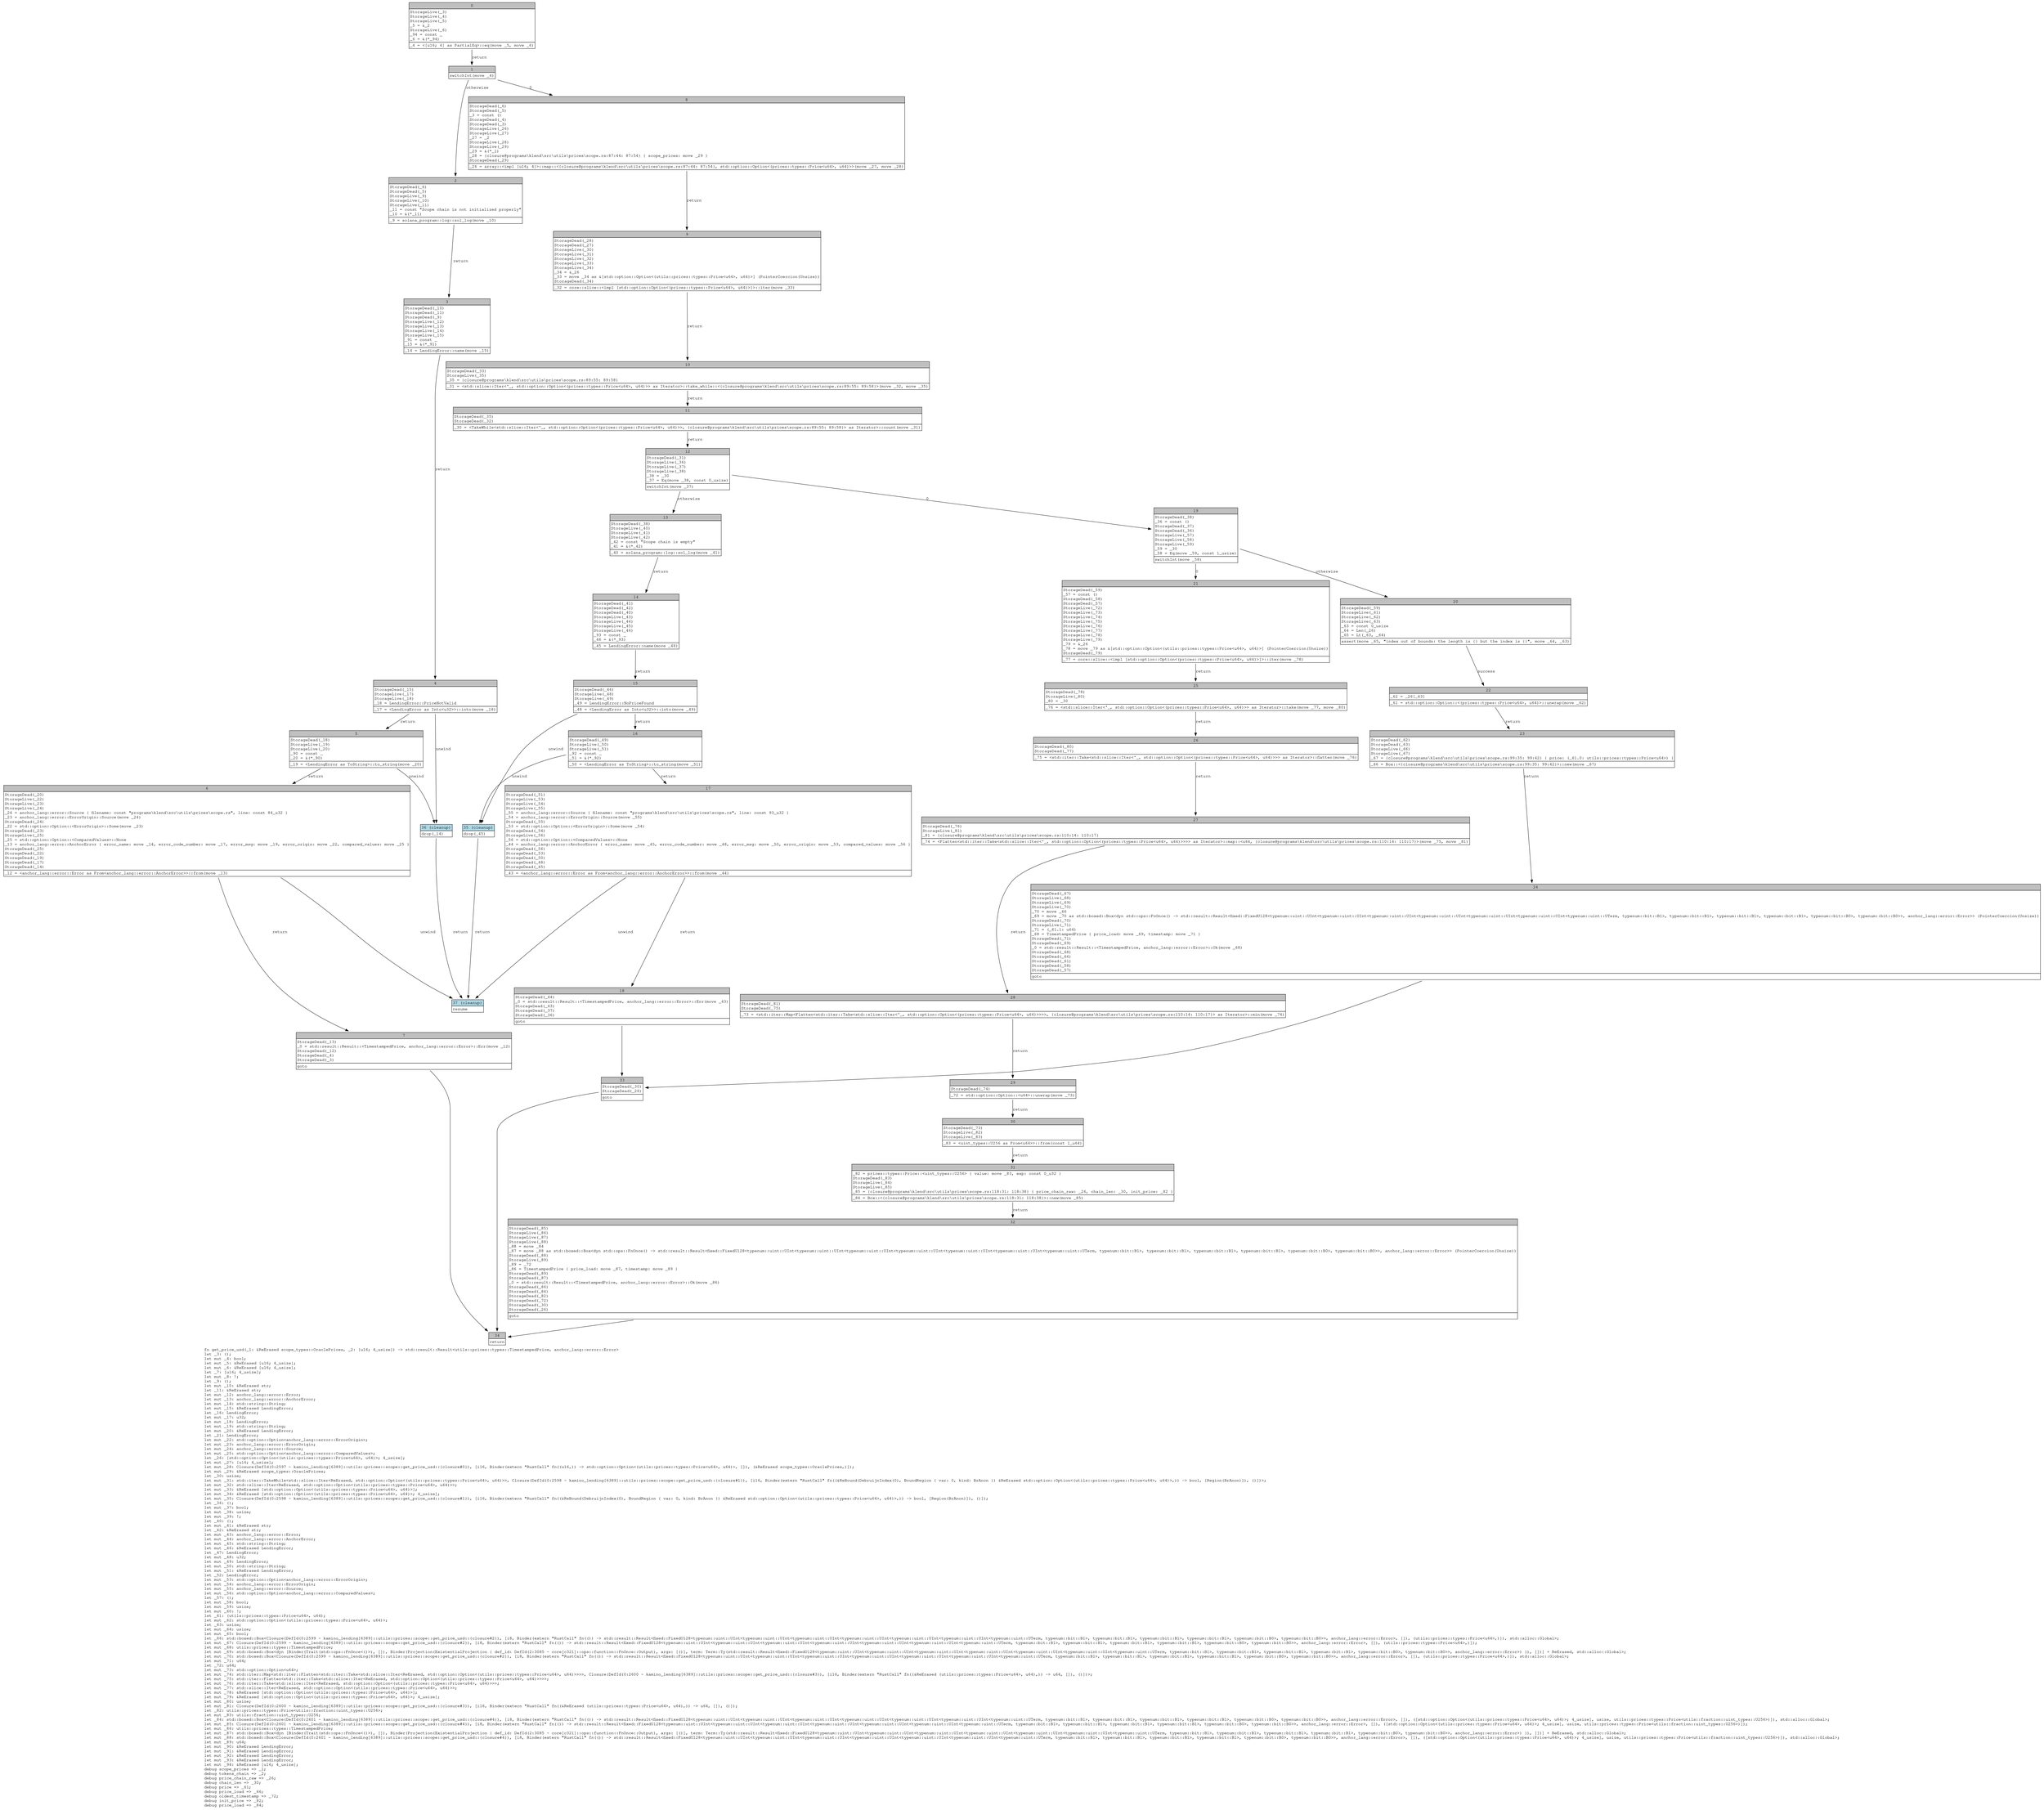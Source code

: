 digraph Mir_0_2596 {
    graph [fontname="Courier, monospace"];
    node [fontname="Courier, monospace"];
    edge [fontname="Courier, monospace"];
    label=<fn get_price_usd(_1: &amp;ReErased scope_types::OraclePrices, _2: [u16; 4_usize]) -&gt; std::result::Result&lt;utils::prices::types::TimestampedPrice, anchor_lang::error::Error&gt;<br align="left"/>let _3: ();<br align="left"/>let mut _4: bool;<br align="left"/>let mut _5: &amp;ReErased [u16; 4_usize];<br align="left"/>let mut _6: &amp;ReErased [u16; 4_usize];<br align="left"/>let _7: [u16; 4_usize];<br align="left"/>let mut _8: !;<br align="left"/>let _9: ();<br align="left"/>let mut _10: &amp;ReErased str;<br align="left"/>let _11: &amp;ReErased str;<br align="left"/>let mut _12: anchor_lang::error::Error;<br align="left"/>let mut _13: anchor_lang::error::AnchorError;<br align="left"/>let mut _14: std::string::String;<br align="left"/>let mut _15: &amp;ReErased LendingError;<br align="left"/>let _16: LendingError;<br align="left"/>let mut _17: u32;<br align="left"/>let mut _18: LendingError;<br align="left"/>let mut _19: std::string::String;<br align="left"/>let mut _20: &amp;ReErased LendingError;<br align="left"/>let _21: LendingError;<br align="left"/>let mut _22: std::option::Option&lt;anchor_lang::error::ErrorOrigin&gt;;<br align="left"/>let mut _23: anchor_lang::error::ErrorOrigin;<br align="left"/>let mut _24: anchor_lang::error::Source;<br align="left"/>let mut _25: std::option::Option&lt;anchor_lang::error::ComparedValues&gt;;<br align="left"/>let _26: [std::option::Option&lt;(utils::prices::types::Price&lt;u64&gt;, u64)&gt;; 4_usize];<br align="left"/>let mut _27: [u16; 4_usize];<br align="left"/>let mut _28: Closure(DefId(0:2597 ~ kamino_lending[6389]::utils::prices::scope::get_price_usd::{closure#0}), [i16, Binder(extern &quot;RustCall&quot; fn((u16,)) -&gt; std::option::Option&lt;(utils::prices::types::Price&lt;u64&gt;, u64)&gt;, []), (&amp;ReErased scope_types::OraclePrices,)]);<br align="left"/>let mut _29: &amp;ReErased scope_types::OraclePrices;<br align="left"/>let _30: usize;<br align="left"/>let mut _31: std::iter::TakeWhile&lt;std::slice::Iter&lt;ReErased, std::option::Option&lt;(utils::prices::types::Price&lt;u64&gt;, u64)&gt;&gt;, Closure(DefId(0:2598 ~ kamino_lending[6389]::utils::prices::scope::get_price_usd::{closure#1}), [i16, Binder(extern &quot;RustCall&quot; fn((&amp;ReBound(DebruijnIndex(0), BoundRegion { var: 0, kind: BrAnon }) &amp;ReErased std::option::Option&lt;(utils::prices::types::Price&lt;u64&gt;, u64)&gt;,)) -&gt; bool, [Region(BrAnon)]), ()])&gt;;<br align="left"/>let mut _32: std::slice::Iter&lt;ReErased, std::option::Option&lt;(utils::prices::types::Price&lt;u64&gt;, u64)&gt;&gt;;<br align="left"/>let mut _33: &amp;ReErased [std::option::Option&lt;(utils::prices::types::Price&lt;u64&gt;, u64)&gt;];<br align="left"/>let mut _34: &amp;ReErased [std::option::Option&lt;(utils::prices::types::Price&lt;u64&gt;, u64)&gt;; 4_usize];<br align="left"/>let mut _35: Closure(DefId(0:2598 ~ kamino_lending[6389]::utils::prices::scope::get_price_usd::{closure#1}), [i16, Binder(extern &quot;RustCall&quot; fn((&amp;ReBound(DebruijnIndex(0), BoundRegion { var: 0, kind: BrAnon }) &amp;ReErased std::option::Option&lt;(utils::prices::types::Price&lt;u64&gt;, u64)&gt;,)) -&gt; bool, [Region(BrAnon)]), ()]);<br align="left"/>let _36: ();<br align="left"/>let mut _37: bool;<br align="left"/>let mut _38: usize;<br align="left"/>let mut _39: !;<br align="left"/>let _40: ();<br align="left"/>let mut _41: &amp;ReErased str;<br align="left"/>let _42: &amp;ReErased str;<br align="left"/>let mut _43: anchor_lang::error::Error;<br align="left"/>let mut _44: anchor_lang::error::AnchorError;<br align="left"/>let mut _45: std::string::String;<br align="left"/>let mut _46: &amp;ReErased LendingError;<br align="left"/>let _47: LendingError;<br align="left"/>let mut _48: u32;<br align="left"/>let mut _49: LendingError;<br align="left"/>let mut _50: std::string::String;<br align="left"/>let mut _51: &amp;ReErased LendingError;<br align="left"/>let _52: LendingError;<br align="left"/>let mut _53: std::option::Option&lt;anchor_lang::error::ErrorOrigin&gt;;<br align="left"/>let mut _54: anchor_lang::error::ErrorOrigin;<br align="left"/>let mut _55: anchor_lang::error::Source;<br align="left"/>let mut _56: std::option::Option&lt;anchor_lang::error::ComparedValues&gt;;<br align="left"/>let _57: ();<br align="left"/>let mut _58: bool;<br align="left"/>let mut _59: usize;<br align="left"/>let mut _60: !;<br align="left"/>let _61: (utils::prices::types::Price&lt;u64&gt;, u64);<br align="left"/>let mut _62: std::option::Option&lt;(utils::prices::types::Price&lt;u64&gt;, u64)&gt;;<br align="left"/>let _63: usize;<br align="left"/>let mut _64: usize;<br align="left"/>let mut _65: bool;<br align="left"/>let _66: std::boxed::Box&lt;Closure(DefId(0:2599 ~ kamino_lending[6389]::utils::prices::scope::get_price_usd::{closure#2}), [i8, Binder(extern &quot;RustCall&quot; fn(()) -&gt; std::result::Result&lt;fixed::FixedU128&lt;typenum::uint::UInt&lt;typenum::uint::UInt&lt;typenum::uint::UInt&lt;typenum::uint::UInt&lt;typenum::uint::UInt&lt;typenum::uint::UInt&lt;typenum::uint::UTerm, typenum::bit::B1&gt;, typenum::bit::B1&gt;, typenum::bit::B1&gt;, typenum::bit::B1&gt;, typenum::bit::B0&gt;, typenum::bit::B0&gt;&gt;, anchor_lang::error::Error&gt;, []), (utils::prices::types::Price&lt;u64&gt;,)]), std::alloc::Global&gt;;<br align="left"/>let mut _67: Closure(DefId(0:2599 ~ kamino_lending[6389]::utils::prices::scope::get_price_usd::{closure#2}), [i8, Binder(extern &quot;RustCall&quot; fn(()) -&gt; std::result::Result&lt;fixed::FixedU128&lt;typenum::uint::UInt&lt;typenum::uint::UInt&lt;typenum::uint::UInt&lt;typenum::uint::UInt&lt;typenum::uint::UInt&lt;typenum::uint::UInt&lt;typenum::uint::UTerm, typenum::bit::B1&gt;, typenum::bit::B1&gt;, typenum::bit::B1&gt;, typenum::bit::B1&gt;, typenum::bit::B0&gt;, typenum::bit::B0&gt;&gt;, anchor_lang::error::Error&gt;, []), (utils::prices::types::Price&lt;u64&gt;,)]);<br align="left"/>let mut _68: utils::prices::types::TimestampedPrice;<br align="left"/>let mut _69: std::boxed::Box&lt;dyn [Binder(Trait(std::ops::FnOnce&lt;()&gt;), []), Binder(Projection(ExistentialProjection { def_id: DefId(2:3085 ~ core[c321]::ops::function::FnOnce::Output), args: [()], term: Term::Ty(std::result::Result&lt;fixed::FixedU128&lt;typenum::uint::UInt&lt;typenum::uint::UInt&lt;typenum::uint::UInt&lt;typenum::uint::UInt&lt;typenum::uint::UInt&lt;typenum::uint::UInt&lt;typenum::uint::UTerm, typenum::bit::B1&gt;, typenum::bit::B1&gt;, typenum::bit::B1&gt;, typenum::bit::B1&gt;, typenum::bit::B0&gt;, typenum::bit::B0&gt;&gt;, anchor_lang::error::Error&gt;) }), [])] + ReErased, std::alloc::Global&gt;;<br align="left"/>let mut _70: std::boxed::Box&lt;Closure(DefId(0:2599 ~ kamino_lending[6389]::utils::prices::scope::get_price_usd::{closure#2}), [i8, Binder(extern &quot;RustCall&quot; fn(()) -&gt; std::result::Result&lt;fixed::FixedU128&lt;typenum::uint::UInt&lt;typenum::uint::UInt&lt;typenum::uint::UInt&lt;typenum::uint::UInt&lt;typenum::uint::UInt&lt;typenum::uint::UInt&lt;typenum::uint::UTerm, typenum::bit::B1&gt;, typenum::bit::B1&gt;, typenum::bit::B1&gt;, typenum::bit::B1&gt;, typenum::bit::B0&gt;, typenum::bit::B0&gt;&gt;, anchor_lang::error::Error&gt;, []), (utils::prices::types::Price&lt;u64&gt;,)]), std::alloc::Global&gt;;<br align="left"/>let mut _71: u64;<br align="left"/>let _72: u64;<br align="left"/>let mut _73: std::option::Option&lt;u64&gt;;<br align="left"/>let mut _74: std::iter::Map&lt;std::iter::Flatten&lt;std::iter::Take&lt;std::slice::Iter&lt;ReErased, std::option::Option&lt;(utils::prices::types::Price&lt;u64&gt;, u64)&gt;&gt;&gt;&gt;, Closure(DefId(0:2600 ~ kamino_lending[6389]::utils::prices::scope::get_price_usd::{closure#3}), [i16, Binder(extern &quot;RustCall&quot; fn((&amp;ReErased (utils::prices::types::Price&lt;u64&gt;, u64),)) -&gt; u64, []), ()])&gt;;<br align="left"/>let mut _75: std::iter::Flatten&lt;std::iter::Take&lt;std::slice::Iter&lt;ReErased, std::option::Option&lt;(utils::prices::types::Price&lt;u64&gt;, u64)&gt;&gt;&gt;&gt;;<br align="left"/>let mut _76: std::iter::Take&lt;std::slice::Iter&lt;ReErased, std::option::Option&lt;(utils::prices::types::Price&lt;u64&gt;, u64)&gt;&gt;&gt;;<br align="left"/>let mut _77: std::slice::Iter&lt;ReErased, std::option::Option&lt;(utils::prices::types::Price&lt;u64&gt;, u64)&gt;&gt;;<br align="left"/>let mut _78: &amp;ReErased [std::option::Option&lt;(utils::prices::types::Price&lt;u64&gt;, u64)&gt;];<br align="left"/>let mut _79: &amp;ReErased [std::option::Option&lt;(utils::prices::types::Price&lt;u64&gt;, u64)&gt;; 4_usize];<br align="left"/>let mut _80: usize;<br align="left"/>let mut _81: Closure(DefId(0:2600 ~ kamino_lending[6389]::utils::prices::scope::get_price_usd::{closure#3}), [i16, Binder(extern &quot;RustCall&quot; fn((&amp;ReErased (utils::prices::types::Price&lt;u64&gt;, u64),)) -&gt; u64, []), ()]);<br align="left"/>let _82: utils::prices::types::Price&lt;utils::fraction::uint_types::U256&gt;;<br align="left"/>let mut _83: utils::fraction::uint_types::U256;<br align="left"/>let _84: std::boxed::Box&lt;Closure(DefId(0:2601 ~ kamino_lending[6389]::utils::prices::scope::get_price_usd::{closure#4}), [i8, Binder(extern &quot;RustCall&quot; fn(()) -&gt; std::result::Result&lt;fixed::FixedU128&lt;typenum::uint::UInt&lt;typenum::uint::UInt&lt;typenum::uint::UInt&lt;typenum::uint::UInt&lt;typenum::uint::UInt&lt;typenum::uint::UInt&lt;typenum::uint::UTerm, typenum::bit::B1&gt;, typenum::bit::B1&gt;, typenum::bit::B1&gt;, typenum::bit::B1&gt;, typenum::bit::B0&gt;, typenum::bit::B0&gt;&gt;, anchor_lang::error::Error&gt;, []), ([std::option::Option&lt;(utils::prices::types::Price&lt;u64&gt;, u64)&gt;; 4_usize], usize, utils::prices::types::Price&lt;utils::fraction::uint_types::U256&gt;)]), std::alloc::Global&gt;;<br align="left"/>let mut _85: Closure(DefId(0:2601 ~ kamino_lending[6389]::utils::prices::scope::get_price_usd::{closure#4}), [i8, Binder(extern &quot;RustCall&quot; fn(()) -&gt; std::result::Result&lt;fixed::FixedU128&lt;typenum::uint::UInt&lt;typenum::uint::UInt&lt;typenum::uint::UInt&lt;typenum::uint::UInt&lt;typenum::uint::UInt&lt;typenum::uint::UInt&lt;typenum::uint::UTerm, typenum::bit::B1&gt;, typenum::bit::B1&gt;, typenum::bit::B1&gt;, typenum::bit::B1&gt;, typenum::bit::B0&gt;, typenum::bit::B0&gt;&gt;, anchor_lang::error::Error&gt;, []), ([std::option::Option&lt;(utils::prices::types::Price&lt;u64&gt;, u64)&gt;; 4_usize], usize, utils::prices::types::Price&lt;utils::fraction::uint_types::U256&gt;)]);<br align="left"/>let mut _86: utils::prices::types::TimestampedPrice;<br align="left"/>let mut _87: std::boxed::Box&lt;dyn [Binder(Trait(std::ops::FnOnce&lt;()&gt;), []), Binder(Projection(ExistentialProjection { def_id: DefId(2:3085 ~ core[c321]::ops::function::FnOnce::Output), args: [()], term: Term::Ty(std::result::Result&lt;fixed::FixedU128&lt;typenum::uint::UInt&lt;typenum::uint::UInt&lt;typenum::uint::UInt&lt;typenum::uint::UInt&lt;typenum::uint::UInt&lt;typenum::uint::UInt&lt;typenum::uint::UTerm, typenum::bit::B1&gt;, typenum::bit::B1&gt;, typenum::bit::B1&gt;, typenum::bit::B1&gt;, typenum::bit::B0&gt;, typenum::bit::B0&gt;&gt;, anchor_lang::error::Error&gt;) }), [])] + ReErased, std::alloc::Global&gt;;<br align="left"/>let mut _88: std::boxed::Box&lt;Closure(DefId(0:2601 ~ kamino_lending[6389]::utils::prices::scope::get_price_usd::{closure#4}), [i8, Binder(extern &quot;RustCall&quot; fn(()) -&gt; std::result::Result&lt;fixed::FixedU128&lt;typenum::uint::UInt&lt;typenum::uint::UInt&lt;typenum::uint::UInt&lt;typenum::uint::UInt&lt;typenum::uint::UInt&lt;typenum::uint::UInt&lt;typenum::uint::UTerm, typenum::bit::B1&gt;, typenum::bit::B1&gt;, typenum::bit::B1&gt;, typenum::bit::B1&gt;, typenum::bit::B0&gt;, typenum::bit::B0&gt;&gt;, anchor_lang::error::Error&gt;, []), ([std::option::Option&lt;(utils::prices::types::Price&lt;u64&gt;, u64)&gt;; 4_usize], usize, utils::prices::types::Price&lt;utils::fraction::uint_types::U256&gt;)]), std::alloc::Global&gt;;<br align="left"/>let mut _89: u64;<br align="left"/>let mut _90: &amp;ReErased LendingError;<br align="left"/>let mut _91: &amp;ReErased LendingError;<br align="left"/>let mut _92: &amp;ReErased LendingError;<br align="left"/>let mut _93: &amp;ReErased LendingError;<br align="left"/>let mut _94: &amp;ReErased [u16; 4_usize];<br align="left"/>debug scope_prices =&gt; _1;<br align="left"/>debug tokens_chain =&gt; _2;<br align="left"/>debug price_chain_raw =&gt; _26;<br align="left"/>debug chain_len =&gt; _30;<br align="left"/>debug price =&gt; _61;<br align="left"/>debug price_load =&gt; _66;<br align="left"/>debug oldest_timestamp =&gt; _72;<br align="left"/>debug init_price =&gt; _82;<br align="left"/>debug price_load =&gt; _84;<br align="left"/>>;
    bb0__0_2596 [shape="none", label=<<table border="0" cellborder="1" cellspacing="0"><tr><td bgcolor="gray" align="center" colspan="1">0</td></tr><tr><td align="left" balign="left">StorageLive(_3)<br/>StorageLive(_4)<br/>StorageLive(_5)<br/>_5 = &amp;_2<br/>StorageLive(_6)<br/>_94 = const _<br/>_6 = &amp;(*_94)<br/></td></tr><tr><td align="left">_4 = &lt;[u16; 4] as PartialEq&gt;::eq(move _5, move _6)</td></tr></table>>];
    bb1__0_2596 [shape="none", label=<<table border="0" cellborder="1" cellspacing="0"><tr><td bgcolor="gray" align="center" colspan="1">1</td></tr><tr><td align="left">switchInt(move _4)</td></tr></table>>];
    bb2__0_2596 [shape="none", label=<<table border="0" cellborder="1" cellspacing="0"><tr><td bgcolor="gray" align="center" colspan="1">2</td></tr><tr><td align="left" balign="left">StorageDead(_6)<br/>StorageDead(_5)<br/>StorageLive(_9)<br/>StorageLive(_10)<br/>StorageLive(_11)<br/>_11 = const &quot;Scope chain is not initialized properly&quot;<br/>_10 = &amp;(*_11)<br/></td></tr><tr><td align="left">_9 = solana_program::log::sol_log(move _10)</td></tr></table>>];
    bb3__0_2596 [shape="none", label=<<table border="0" cellborder="1" cellspacing="0"><tr><td bgcolor="gray" align="center" colspan="1">3</td></tr><tr><td align="left" balign="left">StorageDead(_10)<br/>StorageDead(_11)<br/>StorageDead(_9)<br/>StorageLive(_12)<br/>StorageLive(_13)<br/>StorageLive(_14)<br/>StorageLive(_15)<br/>_91 = const _<br/>_15 = &amp;(*_91)<br/></td></tr><tr><td align="left">_14 = LendingError::name(move _15)</td></tr></table>>];
    bb4__0_2596 [shape="none", label=<<table border="0" cellborder="1" cellspacing="0"><tr><td bgcolor="gray" align="center" colspan="1">4</td></tr><tr><td align="left" balign="left">StorageDead(_15)<br/>StorageLive(_17)<br/>StorageLive(_18)<br/>_18 = LendingError::PriceNotValid<br/></td></tr><tr><td align="left">_17 = &lt;LendingError as Into&lt;u32&gt;&gt;::into(move _18)</td></tr></table>>];
    bb5__0_2596 [shape="none", label=<<table border="0" cellborder="1" cellspacing="0"><tr><td bgcolor="gray" align="center" colspan="1">5</td></tr><tr><td align="left" balign="left">StorageDead(_18)<br/>StorageLive(_19)<br/>StorageLive(_20)<br/>_90 = const _<br/>_20 = &amp;(*_90)<br/></td></tr><tr><td align="left">_19 = &lt;LendingError as ToString&gt;::to_string(move _20)</td></tr></table>>];
    bb6__0_2596 [shape="none", label=<<table border="0" cellborder="1" cellspacing="0"><tr><td bgcolor="gray" align="center" colspan="1">6</td></tr><tr><td align="left" balign="left">StorageDead(_20)<br/>StorageLive(_22)<br/>StorageLive(_23)<br/>StorageLive(_24)<br/>_24 = anchor_lang::error::Source { filename: const &quot;programs\\klend\\src\\utils\\prices\\scope.rs&quot;, line: const 84_u32 }<br/>_23 = anchor_lang::error::ErrorOrigin::Source(move _24)<br/>StorageDead(_24)<br/>_22 = std::option::Option::&lt;ErrorOrigin&gt;::Some(move _23)<br/>StorageDead(_23)<br/>StorageLive(_25)<br/>_25 = std::option::Option::&lt;ComparedValues&gt;::None<br/>_13 = anchor_lang::error::AnchorError { error_name: move _14, error_code_number: move _17, error_msg: move _19, error_origin: move _22, compared_values: move _25 }<br/>StorageDead(_25)<br/>StorageDead(_22)<br/>StorageDead(_19)<br/>StorageDead(_17)<br/>StorageDead(_14)<br/></td></tr><tr><td align="left">_12 = &lt;anchor_lang::error::Error as From&lt;anchor_lang::error::AnchorError&gt;&gt;::from(move _13)</td></tr></table>>];
    bb7__0_2596 [shape="none", label=<<table border="0" cellborder="1" cellspacing="0"><tr><td bgcolor="gray" align="center" colspan="1">7</td></tr><tr><td align="left" balign="left">StorageDead(_13)<br/>_0 = std::result::Result::&lt;TimestampedPrice, anchor_lang::error::Error&gt;::Err(move _12)<br/>StorageDead(_12)<br/>StorageDead(_4)<br/>StorageDead(_3)<br/></td></tr><tr><td align="left">goto</td></tr></table>>];
    bb8__0_2596 [shape="none", label=<<table border="0" cellborder="1" cellspacing="0"><tr><td bgcolor="gray" align="center" colspan="1">8</td></tr><tr><td align="left" balign="left">StorageDead(_6)<br/>StorageDead(_5)<br/>_3 = const ()<br/>StorageDead(_4)<br/>StorageDead(_3)<br/>StorageLive(_26)<br/>StorageLive(_27)<br/>_27 = _2<br/>StorageLive(_28)<br/>StorageLive(_29)<br/>_29 = &amp;(*_1)<br/>_28 = {closure@programs\klend\src\utils\prices\scope.rs:87:44: 87:54} { scope_prices: move _29 }<br/>StorageDead(_29)<br/></td></tr><tr><td align="left">_26 = array::&lt;impl [u16; 4]&gt;::map::&lt;{closure@programs\klend\src\utils\prices\scope.rs:87:44: 87:54}, std::option::Option&lt;(prices::types::Price&lt;u64&gt;, u64)&gt;&gt;(move _27, move _28)</td></tr></table>>];
    bb9__0_2596 [shape="none", label=<<table border="0" cellborder="1" cellspacing="0"><tr><td bgcolor="gray" align="center" colspan="1">9</td></tr><tr><td align="left" balign="left">StorageDead(_28)<br/>StorageDead(_27)<br/>StorageLive(_30)<br/>StorageLive(_31)<br/>StorageLive(_32)<br/>StorageLive(_33)<br/>StorageLive(_34)<br/>_34 = &amp;_26<br/>_33 = move _34 as &amp;[std::option::Option&lt;(utils::prices::types::Price&lt;u64&gt;, u64)&gt;] (PointerCoercion(Unsize))<br/>StorageDead(_34)<br/></td></tr><tr><td align="left">_32 = core::slice::&lt;impl [std::option::Option&lt;(prices::types::Price&lt;u64&gt;, u64)&gt;]&gt;::iter(move _33)</td></tr></table>>];
    bb10__0_2596 [shape="none", label=<<table border="0" cellborder="1" cellspacing="0"><tr><td bgcolor="gray" align="center" colspan="1">10</td></tr><tr><td align="left" balign="left">StorageDead(_33)<br/>StorageLive(_35)<br/>_35 = {closure@programs\klend\src\utils\prices\scope.rs:89:55: 89:58}<br/></td></tr><tr><td align="left">_31 = &lt;std::slice::Iter&lt;'_, std::option::Option&lt;(prices::types::Price&lt;u64&gt;, u64)&gt;&gt; as Iterator&gt;::take_while::&lt;{closure@programs\klend\src\utils\prices\scope.rs:89:55: 89:58}&gt;(move _32, move _35)</td></tr></table>>];
    bb11__0_2596 [shape="none", label=<<table border="0" cellborder="1" cellspacing="0"><tr><td bgcolor="gray" align="center" colspan="1">11</td></tr><tr><td align="left" balign="left">StorageDead(_35)<br/>StorageDead(_32)<br/></td></tr><tr><td align="left">_30 = &lt;TakeWhile&lt;std::slice::Iter&lt;'_, std::option::Option&lt;(prices::types::Price&lt;u64&gt;, u64)&gt;&gt;, {closure@programs\klend\src\utils\prices\scope.rs:89:55: 89:58}&gt; as Iterator&gt;::count(move _31)</td></tr></table>>];
    bb12__0_2596 [shape="none", label=<<table border="0" cellborder="1" cellspacing="0"><tr><td bgcolor="gray" align="center" colspan="1">12</td></tr><tr><td align="left" balign="left">StorageDead(_31)<br/>StorageLive(_36)<br/>StorageLive(_37)<br/>StorageLive(_38)<br/>_38 = _30<br/>_37 = Eq(move _38, const 0_usize)<br/></td></tr><tr><td align="left">switchInt(move _37)</td></tr></table>>];
    bb13__0_2596 [shape="none", label=<<table border="0" cellborder="1" cellspacing="0"><tr><td bgcolor="gray" align="center" colspan="1">13</td></tr><tr><td align="left" balign="left">StorageDead(_38)<br/>StorageLive(_40)<br/>StorageLive(_41)<br/>StorageLive(_42)<br/>_42 = const &quot;Scope chain is empty&quot;<br/>_41 = &amp;(*_42)<br/></td></tr><tr><td align="left">_40 = solana_program::log::sol_log(move _41)</td></tr></table>>];
    bb14__0_2596 [shape="none", label=<<table border="0" cellborder="1" cellspacing="0"><tr><td bgcolor="gray" align="center" colspan="1">14</td></tr><tr><td align="left" balign="left">StorageDead(_41)<br/>StorageDead(_42)<br/>StorageDead(_40)<br/>StorageLive(_43)<br/>StorageLive(_44)<br/>StorageLive(_45)<br/>StorageLive(_46)<br/>_93 = const _<br/>_46 = &amp;(*_93)<br/></td></tr><tr><td align="left">_45 = LendingError::name(move _46)</td></tr></table>>];
    bb15__0_2596 [shape="none", label=<<table border="0" cellborder="1" cellspacing="0"><tr><td bgcolor="gray" align="center" colspan="1">15</td></tr><tr><td align="left" balign="left">StorageDead(_46)<br/>StorageLive(_48)<br/>StorageLive(_49)<br/>_49 = LendingError::NoPriceFound<br/></td></tr><tr><td align="left">_48 = &lt;LendingError as Into&lt;u32&gt;&gt;::into(move _49)</td></tr></table>>];
    bb16__0_2596 [shape="none", label=<<table border="0" cellborder="1" cellspacing="0"><tr><td bgcolor="gray" align="center" colspan="1">16</td></tr><tr><td align="left" balign="left">StorageDead(_49)<br/>StorageLive(_50)<br/>StorageLive(_51)<br/>_92 = const _<br/>_51 = &amp;(*_92)<br/></td></tr><tr><td align="left">_50 = &lt;LendingError as ToString&gt;::to_string(move _51)</td></tr></table>>];
    bb17__0_2596 [shape="none", label=<<table border="0" cellborder="1" cellspacing="0"><tr><td bgcolor="gray" align="center" colspan="1">17</td></tr><tr><td align="left" balign="left">StorageDead(_51)<br/>StorageLive(_53)<br/>StorageLive(_54)<br/>StorageLive(_55)<br/>_55 = anchor_lang::error::Source { filename: const &quot;programs\\klend\\src\\utils\\prices\\scope.rs&quot;, line: const 93_u32 }<br/>_54 = anchor_lang::error::ErrorOrigin::Source(move _55)<br/>StorageDead(_55)<br/>_53 = std::option::Option::&lt;ErrorOrigin&gt;::Some(move _54)<br/>StorageDead(_54)<br/>StorageLive(_56)<br/>_56 = std::option::Option::&lt;ComparedValues&gt;::None<br/>_44 = anchor_lang::error::AnchorError { error_name: move _45, error_code_number: move _48, error_msg: move _50, error_origin: move _53, compared_values: move _56 }<br/>StorageDead(_56)<br/>StorageDead(_53)<br/>StorageDead(_50)<br/>StorageDead(_48)<br/>StorageDead(_45)<br/></td></tr><tr><td align="left">_43 = &lt;anchor_lang::error::Error as From&lt;anchor_lang::error::AnchorError&gt;&gt;::from(move _44)</td></tr></table>>];
    bb18__0_2596 [shape="none", label=<<table border="0" cellborder="1" cellspacing="0"><tr><td bgcolor="gray" align="center" colspan="1">18</td></tr><tr><td align="left" balign="left">StorageDead(_44)<br/>_0 = std::result::Result::&lt;TimestampedPrice, anchor_lang::error::Error&gt;::Err(move _43)<br/>StorageDead(_43)<br/>StorageDead(_37)<br/>StorageDead(_36)<br/></td></tr><tr><td align="left">goto</td></tr></table>>];
    bb19__0_2596 [shape="none", label=<<table border="0" cellborder="1" cellspacing="0"><tr><td bgcolor="gray" align="center" colspan="1">19</td></tr><tr><td align="left" balign="left">StorageDead(_38)<br/>_36 = const ()<br/>StorageDead(_37)<br/>StorageDead(_36)<br/>StorageLive(_57)<br/>StorageLive(_58)<br/>StorageLive(_59)<br/>_59 = _30<br/>_58 = Eq(move _59, const 1_usize)<br/></td></tr><tr><td align="left">switchInt(move _58)</td></tr></table>>];
    bb20__0_2596 [shape="none", label=<<table border="0" cellborder="1" cellspacing="0"><tr><td bgcolor="gray" align="center" colspan="1">20</td></tr><tr><td align="left" balign="left">StorageDead(_59)<br/>StorageLive(_61)<br/>StorageLive(_62)<br/>StorageLive(_63)<br/>_63 = const 0_usize<br/>_64 = Len(_26)<br/>_65 = Lt(_63, _64)<br/></td></tr><tr><td align="left">assert(move _65, &quot;index out of bounds: the length is {} but the index is {}&quot;, move _64, _63)</td></tr></table>>];
    bb21__0_2596 [shape="none", label=<<table border="0" cellborder="1" cellspacing="0"><tr><td bgcolor="gray" align="center" colspan="1">21</td></tr><tr><td align="left" balign="left">StorageDead(_59)<br/>_57 = const ()<br/>StorageDead(_58)<br/>StorageDead(_57)<br/>StorageLive(_72)<br/>StorageLive(_73)<br/>StorageLive(_74)<br/>StorageLive(_75)<br/>StorageLive(_76)<br/>StorageLive(_77)<br/>StorageLive(_78)<br/>StorageLive(_79)<br/>_79 = &amp;_26<br/>_78 = move _79 as &amp;[std::option::Option&lt;(utils::prices::types::Price&lt;u64&gt;, u64)&gt;] (PointerCoercion(Unsize))<br/>StorageDead(_79)<br/></td></tr><tr><td align="left">_77 = core::slice::&lt;impl [std::option::Option&lt;(prices::types::Price&lt;u64&gt;, u64)&gt;]&gt;::iter(move _78)</td></tr></table>>];
    bb22__0_2596 [shape="none", label=<<table border="0" cellborder="1" cellspacing="0"><tr><td bgcolor="gray" align="center" colspan="1">22</td></tr><tr><td align="left" balign="left">_62 = _26[_63]<br/></td></tr><tr><td align="left">_61 = std::option::Option::&lt;(prices::types::Price&lt;u64&gt;, u64)&gt;::unwrap(move _62)</td></tr></table>>];
    bb23__0_2596 [shape="none", label=<<table border="0" cellborder="1" cellspacing="0"><tr><td bgcolor="gray" align="center" colspan="1">23</td></tr><tr><td align="left" balign="left">StorageDead(_62)<br/>StorageDead(_63)<br/>StorageLive(_66)<br/>StorageLive(_67)<br/>_67 = {closure@programs\klend\src\utils\prices\scope.rs:99:35: 99:42} { price: (_61.0: utils::prices::types::Price&lt;u64&gt;) }<br/></td></tr><tr><td align="left">_66 = Box::&lt;{closure@programs\klend\src\utils\prices\scope.rs:99:35: 99:42}&gt;::new(move _67)</td></tr></table>>];
    bb24__0_2596 [shape="none", label=<<table border="0" cellborder="1" cellspacing="0"><tr><td bgcolor="gray" align="center" colspan="1">24</td></tr><tr><td align="left" balign="left">StorageDead(_67)<br/>StorageLive(_68)<br/>StorageLive(_69)<br/>StorageLive(_70)<br/>_70 = move _66<br/>_69 = move _70 as std::boxed::Box&lt;dyn std::ops::FnOnce() -&gt; std::result::Result&lt;fixed::FixedU128&lt;typenum::uint::UInt&lt;typenum::uint::UInt&lt;typenum::uint::UInt&lt;typenum::uint::UInt&lt;typenum::uint::UInt&lt;typenum::uint::UInt&lt;typenum::uint::UTerm, typenum::bit::B1&gt;, typenum::bit::B1&gt;, typenum::bit::B1&gt;, typenum::bit::B1&gt;, typenum::bit::B0&gt;, typenum::bit::B0&gt;&gt;, anchor_lang::error::Error&gt;&gt; (PointerCoercion(Unsize))<br/>StorageDead(_70)<br/>StorageLive(_71)<br/>_71 = (_61.1: u64)<br/>_68 = TimestampedPrice { price_load: move _69, timestamp: move _71 }<br/>StorageDead(_71)<br/>StorageDead(_69)<br/>_0 = std::result::Result::&lt;TimestampedPrice, anchor_lang::error::Error&gt;::Ok(move _68)<br/>StorageDead(_68)<br/>StorageDead(_66)<br/>StorageDead(_61)<br/>StorageDead(_58)<br/>StorageDead(_57)<br/></td></tr><tr><td align="left">goto</td></tr></table>>];
    bb25__0_2596 [shape="none", label=<<table border="0" cellborder="1" cellspacing="0"><tr><td bgcolor="gray" align="center" colspan="1">25</td></tr><tr><td align="left" balign="left">StorageDead(_78)<br/>StorageLive(_80)<br/>_80 = _30<br/></td></tr><tr><td align="left">_76 = &lt;std::slice::Iter&lt;'_, std::option::Option&lt;(prices::types::Price&lt;u64&gt;, u64)&gt;&gt; as Iterator&gt;::take(move _77, move _80)</td></tr></table>>];
    bb26__0_2596 [shape="none", label=<<table border="0" cellborder="1" cellspacing="0"><tr><td bgcolor="gray" align="center" colspan="1">26</td></tr><tr><td align="left" balign="left">StorageDead(_80)<br/>StorageDead(_77)<br/></td></tr><tr><td align="left">_75 = &lt;std::iter::Take&lt;std::slice::Iter&lt;'_, std::option::Option&lt;(prices::types::Price&lt;u64&gt;, u64)&gt;&gt;&gt; as Iterator&gt;::flatten(move _76)</td></tr></table>>];
    bb27__0_2596 [shape="none", label=<<table border="0" cellborder="1" cellspacing="0"><tr><td bgcolor="gray" align="center" colspan="1">27</td></tr><tr><td align="left" balign="left">StorageDead(_76)<br/>StorageLive(_81)<br/>_81 = {closure@programs\klend\src\utils\prices\scope.rs:110:14: 110:17}<br/></td></tr><tr><td align="left">_74 = &lt;Flatten&lt;std::iter::Take&lt;std::slice::Iter&lt;'_, std::option::Option&lt;(prices::types::Price&lt;u64&gt;, u64)&gt;&gt;&gt;&gt; as Iterator&gt;::map::&lt;u64, {closure@programs\klend\src\utils\prices\scope.rs:110:14: 110:17}&gt;(move _75, move _81)</td></tr></table>>];
    bb28__0_2596 [shape="none", label=<<table border="0" cellborder="1" cellspacing="0"><tr><td bgcolor="gray" align="center" colspan="1">28</td></tr><tr><td align="left" balign="left">StorageDead(_81)<br/>StorageDead(_75)<br/></td></tr><tr><td align="left">_73 = &lt;std::iter::Map&lt;Flatten&lt;std::iter::Take&lt;std::slice::Iter&lt;'_, std::option::Option&lt;(prices::types::Price&lt;u64&gt;, u64)&gt;&gt;&gt;&gt;, {closure@programs\klend\src\utils\prices\scope.rs:110:14: 110:17}&gt; as Iterator&gt;::min(move _74)</td></tr></table>>];
    bb29__0_2596 [shape="none", label=<<table border="0" cellborder="1" cellspacing="0"><tr><td bgcolor="gray" align="center" colspan="1">29</td></tr><tr><td align="left" balign="left">StorageDead(_74)<br/></td></tr><tr><td align="left">_72 = std::option::Option::&lt;u64&gt;::unwrap(move _73)</td></tr></table>>];
    bb30__0_2596 [shape="none", label=<<table border="0" cellborder="1" cellspacing="0"><tr><td bgcolor="gray" align="center" colspan="1">30</td></tr><tr><td align="left" balign="left">StorageDead(_73)<br/>StorageLive(_82)<br/>StorageLive(_83)<br/></td></tr><tr><td align="left">_83 = &lt;uint_types::U256 as From&lt;u64&gt;&gt;::from(const 1_u64)</td></tr></table>>];
    bb31__0_2596 [shape="none", label=<<table border="0" cellborder="1" cellspacing="0"><tr><td bgcolor="gray" align="center" colspan="1">31</td></tr><tr><td align="left" balign="left">_82 = prices::types::Price::&lt;uint_types::U256&gt; { value: move _83, exp: const 0_u32 }<br/>StorageDead(_83)<br/>StorageLive(_84)<br/>StorageLive(_85)<br/>_85 = {closure@programs\klend\src\utils\prices\scope.rs:118:31: 118:38} { price_chain_raw: _26, chain_len: _30, init_price: _82 }<br/></td></tr><tr><td align="left">_84 = Box::&lt;{closure@programs\klend\src\utils\prices\scope.rs:118:31: 118:38}&gt;::new(move _85)</td></tr></table>>];
    bb32__0_2596 [shape="none", label=<<table border="0" cellborder="1" cellspacing="0"><tr><td bgcolor="gray" align="center" colspan="1">32</td></tr><tr><td align="left" balign="left">StorageDead(_85)<br/>StorageLive(_86)<br/>StorageLive(_87)<br/>StorageLive(_88)<br/>_88 = move _84<br/>_87 = move _88 as std::boxed::Box&lt;dyn std::ops::FnOnce() -&gt; std::result::Result&lt;fixed::FixedU128&lt;typenum::uint::UInt&lt;typenum::uint::UInt&lt;typenum::uint::UInt&lt;typenum::uint::UInt&lt;typenum::uint::UInt&lt;typenum::uint::UInt&lt;typenum::uint::UTerm, typenum::bit::B1&gt;, typenum::bit::B1&gt;, typenum::bit::B1&gt;, typenum::bit::B1&gt;, typenum::bit::B0&gt;, typenum::bit::B0&gt;&gt;, anchor_lang::error::Error&gt;&gt; (PointerCoercion(Unsize))<br/>StorageDead(_88)<br/>StorageLive(_89)<br/>_89 = _72<br/>_86 = TimestampedPrice { price_load: move _87, timestamp: move _89 }<br/>StorageDead(_89)<br/>StorageDead(_87)<br/>_0 = std::result::Result::&lt;TimestampedPrice, anchor_lang::error::Error&gt;::Ok(move _86)<br/>StorageDead(_86)<br/>StorageDead(_84)<br/>StorageDead(_82)<br/>StorageDead(_72)<br/>StorageDead(_30)<br/>StorageDead(_26)<br/></td></tr><tr><td align="left">goto</td></tr></table>>];
    bb33__0_2596 [shape="none", label=<<table border="0" cellborder="1" cellspacing="0"><tr><td bgcolor="gray" align="center" colspan="1">33</td></tr><tr><td align="left" balign="left">StorageDead(_30)<br/>StorageDead(_26)<br/></td></tr><tr><td align="left">goto</td></tr></table>>];
    bb34__0_2596 [shape="none", label=<<table border="0" cellborder="1" cellspacing="0"><tr><td bgcolor="gray" align="center" colspan="1">34</td></tr><tr><td align="left">return</td></tr></table>>];
    bb35__0_2596 [shape="none", label=<<table border="0" cellborder="1" cellspacing="0"><tr><td bgcolor="lightblue" align="center" colspan="1">35 (cleanup)</td></tr><tr><td align="left">drop(_45)</td></tr></table>>];
    bb36__0_2596 [shape="none", label=<<table border="0" cellborder="1" cellspacing="0"><tr><td bgcolor="lightblue" align="center" colspan="1">36 (cleanup)</td></tr><tr><td align="left">drop(_14)</td></tr></table>>];
    bb37__0_2596 [shape="none", label=<<table border="0" cellborder="1" cellspacing="0"><tr><td bgcolor="lightblue" align="center" colspan="1">37 (cleanup)</td></tr><tr><td align="left">resume</td></tr></table>>];
    bb0__0_2596 -> bb1__0_2596 [label="return"];
    bb1__0_2596 -> bb8__0_2596 [label="0"];
    bb1__0_2596 -> bb2__0_2596 [label="otherwise"];
    bb2__0_2596 -> bb3__0_2596 [label="return"];
    bb3__0_2596 -> bb4__0_2596 [label="return"];
    bb4__0_2596 -> bb5__0_2596 [label="return"];
    bb4__0_2596 -> bb36__0_2596 [label="unwind"];
    bb5__0_2596 -> bb6__0_2596 [label="return"];
    bb5__0_2596 -> bb36__0_2596 [label="unwind"];
    bb6__0_2596 -> bb7__0_2596 [label="return"];
    bb6__0_2596 -> bb37__0_2596 [label="unwind"];
    bb7__0_2596 -> bb34__0_2596 [label=""];
    bb8__0_2596 -> bb9__0_2596 [label="return"];
    bb9__0_2596 -> bb10__0_2596 [label="return"];
    bb10__0_2596 -> bb11__0_2596 [label="return"];
    bb11__0_2596 -> bb12__0_2596 [label="return"];
    bb12__0_2596 -> bb19__0_2596 [label="0"];
    bb12__0_2596 -> bb13__0_2596 [label="otherwise"];
    bb13__0_2596 -> bb14__0_2596 [label="return"];
    bb14__0_2596 -> bb15__0_2596 [label="return"];
    bb15__0_2596 -> bb16__0_2596 [label="return"];
    bb15__0_2596 -> bb35__0_2596 [label="unwind"];
    bb16__0_2596 -> bb17__0_2596 [label="return"];
    bb16__0_2596 -> bb35__0_2596 [label="unwind"];
    bb17__0_2596 -> bb18__0_2596 [label="return"];
    bb17__0_2596 -> bb37__0_2596 [label="unwind"];
    bb18__0_2596 -> bb33__0_2596 [label=""];
    bb19__0_2596 -> bb21__0_2596 [label="0"];
    bb19__0_2596 -> bb20__0_2596 [label="otherwise"];
    bb20__0_2596 -> bb22__0_2596 [label="success"];
    bb21__0_2596 -> bb25__0_2596 [label="return"];
    bb22__0_2596 -> bb23__0_2596 [label="return"];
    bb23__0_2596 -> bb24__0_2596 [label="return"];
    bb24__0_2596 -> bb33__0_2596 [label=""];
    bb25__0_2596 -> bb26__0_2596 [label="return"];
    bb26__0_2596 -> bb27__0_2596 [label="return"];
    bb27__0_2596 -> bb28__0_2596 [label="return"];
    bb28__0_2596 -> bb29__0_2596 [label="return"];
    bb29__0_2596 -> bb30__0_2596 [label="return"];
    bb30__0_2596 -> bb31__0_2596 [label="return"];
    bb31__0_2596 -> bb32__0_2596 [label="return"];
    bb32__0_2596 -> bb34__0_2596 [label=""];
    bb33__0_2596 -> bb34__0_2596 [label=""];
    bb35__0_2596 -> bb37__0_2596 [label="return"];
    bb36__0_2596 -> bb37__0_2596 [label="return"];
}
